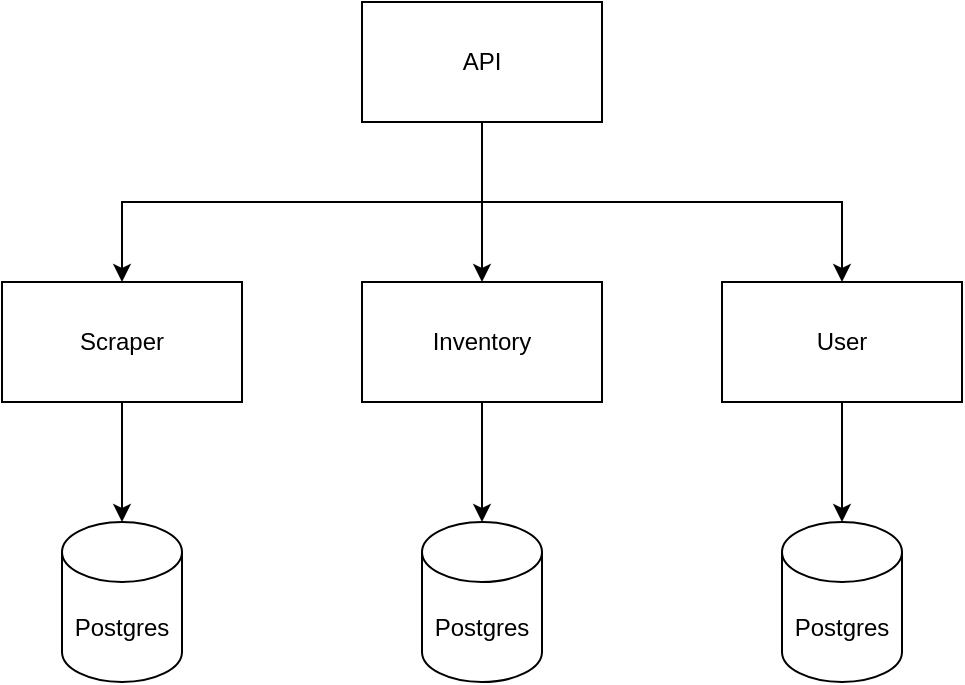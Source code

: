 <mxfile version="26.0.2">
  <diagram name="Page-1" id="GcWvbPAlhIw0g0ZvqtAk">
    <mxGraphModel dx="1434" dy="738" grid="1" gridSize="10" guides="1" tooltips="1" connect="1" arrows="1" fold="1" page="1" pageScale="1" pageWidth="850" pageHeight="1100" math="0" shadow="0">
      <root>
        <mxCell id="0" />
        <mxCell id="1" parent="0" />
        <mxCell id="YTBElolnwNq_OoOBHl4_-11" style="edgeStyle=orthogonalEdgeStyle;rounded=0;orthogonalLoop=1;jettySize=auto;html=1;exitX=0.5;exitY=1;exitDx=0;exitDy=0;" edge="1" parent="1" source="YTBElolnwNq_OoOBHl4_-1" target="YTBElolnwNq_OoOBHl4_-5">
          <mxGeometry relative="1" as="geometry" />
        </mxCell>
        <mxCell id="YTBElolnwNq_OoOBHl4_-14" style="edgeStyle=orthogonalEdgeStyle;rounded=0;orthogonalLoop=1;jettySize=auto;html=1;exitX=0.5;exitY=1;exitDx=0;exitDy=0;entryX=0.5;entryY=0;entryDx=0;entryDy=0;" edge="1" parent="1" source="YTBElolnwNq_OoOBHl4_-1" target="YTBElolnwNq_OoOBHl4_-2">
          <mxGeometry relative="1" as="geometry" />
        </mxCell>
        <mxCell id="YTBElolnwNq_OoOBHl4_-18" style="edgeStyle=orthogonalEdgeStyle;rounded=0;orthogonalLoop=1;jettySize=auto;html=1;exitX=0.5;exitY=1;exitDx=0;exitDy=0;entryX=0.5;entryY=0;entryDx=0;entryDy=0;" edge="1" parent="1" source="YTBElolnwNq_OoOBHl4_-1" target="YTBElolnwNq_OoOBHl4_-17">
          <mxGeometry relative="1" as="geometry" />
        </mxCell>
        <mxCell id="YTBElolnwNq_OoOBHl4_-1" value="API" style="rounded=0;whiteSpace=wrap;html=1;" vertex="1" parent="1">
          <mxGeometry x="340" y="140" width="120" height="60" as="geometry" />
        </mxCell>
        <mxCell id="YTBElolnwNq_OoOBHl4_-2" value="Scraper" style="rounded=0;whiteSpace=wrap;html=1;" vertex="1" parent="1">
          <mxGeometry x="160" y="280" width="120" height="60" as="geometry" />
        </mxCell>
        <mxCell id="YTBElolnwNq_OoOBHl4_-13" value="" style="edgeStyle=orthogonalEdgeStyle;rounded=0;orthogonalLoop=1;jettySize=auto;html=1;" edge="1" parent="1" source="YTBElolnwNq_OoOBHl4_-5" target="YTBElolnwNq_OoOBHl4_-12">
          <mxGeometry relative="1" as="geometry" />
        </mxCell>
        <mxCell id="YTBElolnwNq_OoOBHl4_-5" value="Inventory" style="rounded=0;whiteSpace=wrap;html=1;" vertex="1" parent="1">
          <mxGeometry x="340" y="280" width="120" height="60" as="geometry" />
        </mxCell>
        <mxCell id="YTBElolnwNq_OoOBHl4_-8" value="Postgres" style="shape=cylinder3;whiteSpace=wrap;html=1;boundedLbl=1;backgroundOutline=1;size=15;" vertex="1" parent="1">
          <mxGeometry x="190" y="400" width="60" height="80" as="geometry" />
        </mxCell>
        <mxCell id="YTBElolnwNq_OoOBHl4_-9" style="edgeStyle=orthogonalEdgeStyle;rounded=0;orthogonalLoop=1;jettySize=auto;html=1;entryX=0.5;entryY=0;entryDx=0;entryDy=0;entryPerimeter=0;" edge="1" parent="1" source="YTBElolnwNq_OoOBHl4_-2" target="YTBElolnwNq_OoOBHl4_-8">
          <mxGeometry relative="1" as="geometry" />
        </mxCell>
        <mxCell id="YTBElolnwNq_OoOBHl4_-12" value="Postgres" style="shape=cylinder3;whiteSpace=wrap;html=1;boundedLbl=1;backgroundOutline=1;size=15;" vertex="1" parent="1">
          <mxGeometry x="370" y="400" width="60" height="80" as="geometry" />
        </mxCell>
        <mxCell id="YTBElolnwNq_OoOBHl4_-20" style="edgeStyle=orthogonalEdgeStyle;rounded=0;orthogonalLoop=1;jettySize=auto;html=1;exitX=0.5;exitY=1;exitDx=0;exitDy=0;" edge="1" parent="1" source="YTBElolnwNq_OoOBHl4_-17" target="YTBElolnwNq_OoOBHl4_-19">
          <mxGeometry relative="1" as="geometry" />
        </mxCell>
        <mxCell id="YTBElolnwNq_OoOBHl4_-17" value="User" style="whiteSpace=wrap;html=1;" vertex="1" parent="1">
          <mxGeometry x="520" y="280" width="120" height="60" as="geometry" />
        </mxCell>
        <mxCell id="YTBElolnwNq_OoOBHl4_-19" value="Postgres" style="shape=cylinder3;whiteSpace=wrap;html=1;boundedLbl=1;backgroundOutline=1;size=15;" vertex="1" parent="1">
          <mxGeometry x="550" y="400" width="60" height="80" as="geometry" />
        </mxCell>
      </root>
    </mxGraphModel>
  </diagram>
</mxfile>
